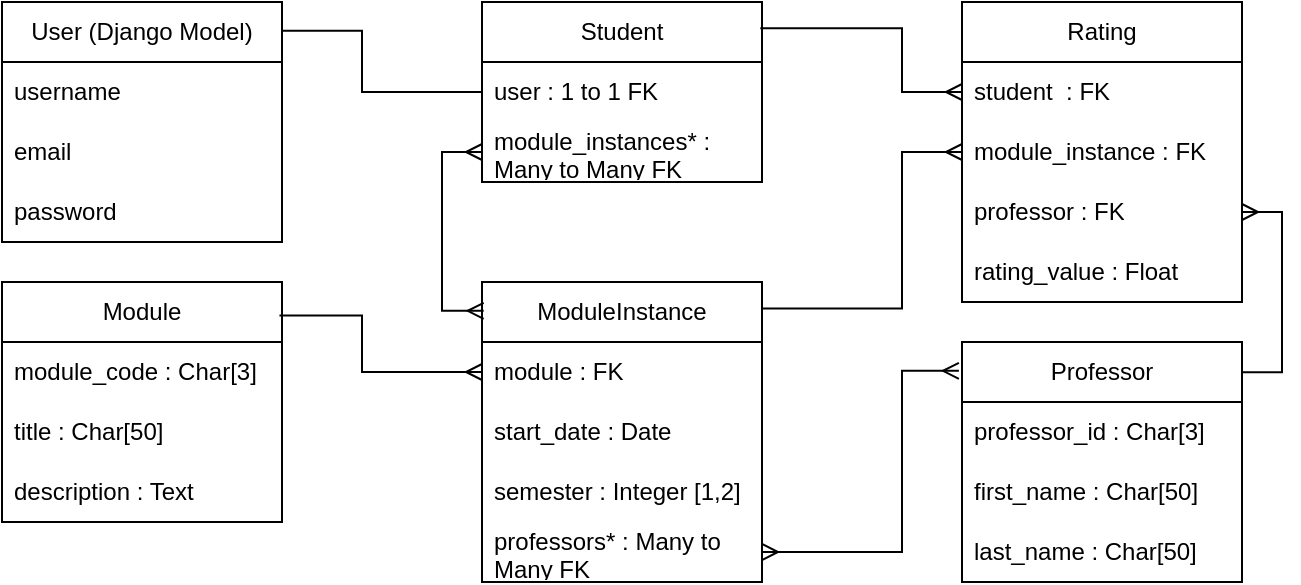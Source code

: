 <mxfile version="23.1.5" type="device">
  <diagram name="Page-1" id="NYXZgj_0qdY8YKb4vurR">
    <mxGraphModel dx="2014" dy="965" grid="1" gridSize="10" guides="1" tooltips="1" connect="1" arrows="1" fold="1" page="1" pageScale="1" pageWidth="827" pageHeight="1169" math="0" shadow="0">
      <root>
        <mxCell id="0" />
        <mxCell id="1" parent="0" />
        <mxCell id="hcTAPh_LfvQdW-KPSle7-1" value="Module" style="swimlane;fontStyle=0;childLayout=stackLayout;horizontal=1;startSize=30;horizontalStack=0;resizeParent=1;resizeParentMax=0;resizeLast=0;collapsible=1;marginBottom=0;whiteSpace=wrap;html=1;" vertex="1" parent="1">
          <mxGeometry x="20" y="180" width="140" height="120" as="geometry" />
        </mxCell>
        <mxCell id="hcTAPh_LfvQdW-KPSle7-2" value="module_code : Char[3]" style="text;strokeColor=none;fillColor=none;align=left;verticalAlign=middle;spacingLeft=4;spacingRight=4;overflow=hidden;points=[[0,0.5],[1,0.5]];portConstraint=eastwest;rotatable=0;whiteSpace=wrap;html=1;" vertex="1" parent="hcTAPh_LfvQdW-KPSle7-1">
          <mxGeometry y="30" width="140" height="30" as="geometry" />
        </mxCell>
        <mxCell id="hcTAPh_LfvQdW-KPSle7-3" value="title : Char[50]" style="text;strokeColor=none;fillColor=none;align=left;verticalAlign=middle;spacingLeft=4;spacingRight=4;overflow=hidden;points=[[0,0.5],[1,0.5]];portConstraint=eastwest;rotatable=0;whiteSpace=wrap;html=1;" vertex="1" parent="hcTAPh_LfvQdW-KPSle7-1">
          <mxGeometry y="60" width="140" height="30" as="geometry" />
        </mxCell>
        <mxCell id="hcTAPh_LfvQdW-KPSle7-4" value="description : Text" style="text;strokeColor=none;fillColor=none;align=left;verticalAlign=middle;spacingLeft=4;spacingRight=4;overflow=hidden;points=[[0,0.5],[1,0.5]];portConstraint=eastwest;rotatable=0;whiteSpace=wrap;html=1;" vertex="1" parent="hcTAPh_LfvQdW-KPSle7-1">
          <mxGeometry y="90" width="140" height="30" as="geometry" />
        </mxCell>
        <mxCell id="hcTAPh_LfvQdW-KPSle7-7" value="ModuleInstance" style="swimlane;fontStyle=0;childLayout=stackLayout;horizontal=1;startSize=30;horizontalStack=0;resizeParent=1;resizeParentMax=0;resizeLast=0;collapsible=1;marginBottom=0;whiteSpace=wrap;html=1;" vertex="1" parent="1">
          <mxGeometry x="260" y="180" width="140" height="150" as="geometry" />
        </mxCell>
        <mxCell id="hcTAPh_LfvQdW-KPSle7-8" value="module : FK" style="text;strokeColor=none;fillColor=none;align=left;verticalAlign=middle;spacingLeft=4;spacingRight=4;overflow=hidden;points=[[0,0.5],[1,0.5]];portConstraint=eastwest;rotatable=0;whiteSpace=wrap;html=1;" vertex="1" parent="hcTAPh_LfvQdW-KPSle7-7">
          <mxGeometry y="30" width="140" height="30" as="geometry" />
        </mxCell>
        <mxCell id="hcTAPh_LfvQdW-KPSle7-9" value="start_date : Date" style="text;strokeColor=none;fillColor=none;align=left;verticalAlign=middle;spacingLeft=4;spacingRight=4;overflow=hidden;points=[[0,0.5],[1,0.5]];portConstraint=eastwest;rotatable=0;whiteSpace=wrap;html=1;" vertex="1" parent="hcTAPh_LfvQdW-KPSle7-7">
          <mxGeometry y="60" width="140" height="30" as="geometry" />
        </mxCell>
        <mxCell id="hcTAPh_LfvQdW-KPSle7-10" value="semester : Integer [1,2]" style="text;strokeColor=none;fillColor=none;align=left;verticalAlign=middle;spacingLeft=4;spacingRight=4;overflow=hidden;points=[[0,0.5],[1,0.5]];portConstraint=eastwest;rotatable=0;whiteSpace=wrap;html=1;" vertex="1" parent="hcTAPh_LfvQdW-KPSle7-7">
          <mxGeometry y="90" width="140" height="30" as="geometry" />
        </mxCell>
        <mxCell id="hcTAPh_LfvQdW-KPSle7-12" value="professors* : Many to Many FK" style="text;strokeColor=none;fillColor=none;align=left;verticalAlign=middle;spacingLeft=4;spacingRight=4;overflow=hidden;points=[[0,0.5],[1,0.5]];portConstraint=eastwest;rotatable=0;whiteSpace=wrap;html=1;" vertex="1" parent="hcTAPh_LfvQdW-KPSle7-7">
          <mxGeometry y="120" width="140" height="30" as="geometry" />
        </mxCell>
        <mxCell id="hcTAPh_LfvQdW-KPSle7-13" value="Professor" style="swimlane;fontStyle=0;childLayout=stackLayout;horizontal=1;startSize=30;horizontalStack=0;resizeParent=1;resizeParentMax=0;resizeLast=0;collapsible=1;marginBottom=0;whiteSpace=wrap;html=1;" vertex="1" parent="1">
          <mxGeometry x="500" y="210" width="140" height="120" as="geometry" />
        </mxCell>
        <mxCell id="hcTAPh_LfvQdW-KPSle7-14" value="professor_id : Char[3]" style="text;strokeColor=none;fillColor=none;align=left;verticalAlign=middle;spacingLeft=4;spacingRight=4;overflow=hidden;points=[[0,0.5],[1,0.5]];portConstraint=eastwest;rotatable=0;whiteSpace=wrap;html=1;" vertex="1" parent="hcTAPh_LfvQdW-KPSle7-13">
          <mxGeometry y="30" width="140" height="30" as="geometry" />
        </mxCell>
        <mxCell id="hcTAPh_LfvQdW-KPSle7-15" value="first_name : Char[50]" style="text;strokeColor=none;fillColor=none;align=left;verticalAlign=middle;spacingLeft=4;spacingRight=4;overflow=hidden;points=[[0,0.5],[1,0.5]];portConstraint=eastwest;rotatable=0;whiteSpace=wrap;html=1;" vertex="1" parent="hcTAPh_LfvQdW-KPSle7-13">
          <mxGeometry y="60" width="140" height="30" as="geometry" />
        </mxCell>
        <mxCell id="hcTAPh_LfvQdW-KPSle7-16" value="last_name : Char[50]" style="text;strokeColor=none;fillColor=none;align=left;verticalAlign=middle;spacingLeft=4;spacingRight=4;overflow=hidden;points=[[0,0.5],[1,0.5]];portConstraint=eastwest;rotatable=0;whiteSpace=wrap;html=1;" vertex="1" parent="hcTAPh_LfvQdW-KPSle7-13">
          <mxGeometry y="90" width="140" height="30" as="geometry" />
        </mxCell>
        <mxCell id="hcTAPh_LfvQdW-KPSle7-17" value="User (Django Model)" style="swimlane;fontStyle=0;childLayout=stackLayout;horizontal=1;startSize=30;horizontalStack=0;resizeParent=1;resizeParentMax=0;resizeLast=0;collapsible=1;marginBottom=0;whiteSpace=wrap;html=1;" vertex="1" parent="1">
          <mxGeometry x="20" y="40" width="140" height="120" as="geometry" />
        </mxCell>
        <mxCell id="hcTAPh_LfvQdW-KPSle7-18" value="username" style="text;strokeColor=none;fillColor=none;align=left;verticalAlign=middle;spacingLeft=4;spacingRight=4;overflow=hidden;points=[[0,0.5],[1,0.5]];portConstraint=eastwest;rotatable=0;whiteSpace=wrap;html=1;" vertex="1" parent="hcTAPh_LfvQdW-KPSle7-17">
          <mxGeometry y="30" width="140" height="30" as="geometry" />
        </mxCell>
        <mxCell id="hcTAPh_LfvQdW-KPSle7-19" value="email" style="text;strokeColor=none;fillColor=none;align=left;verticalAlign=middle;spacingLeft=4;spacingRight=4;overflow=hidden;points=[[0,0.5],[1,0.5]];portConstraint=eastwest;rotatable=0;whiteSpace=wrap;html=1;" vertex="1" parent="hcTAPh_LfvQdW-KPSle7-17">
          <mxGeometry y="60" width="140" height="30" as="geometry" />
        </mxCell>
        <mxCell id="hcTAPh_LfvQdW-KPSle7-20" value="password" style="text;strokeColor=none;fillColor=none;align=left;verticalAlign=middle;spacingLeft=4;spacingRight=4;overflow=hidden;points=[[0,0.5],[1,0.5]];portConstraint=eastwest;rotatable=0;whiteSpace=wrap;html=1;" vertex="1" parent="hcTAPh_LfvQdW-KPSle7-17">
          <mxGeometry y="90" width="140" height="30" as="geometry" />
        </mxCell>
        <mxCell id="hcTAPh_LfvQdW-KPSle7-21" value="Student" style="swimlane;fontStyle=0;childLayout=stackLayout;horizontal=1;startSize=30;horizontalStack=0;resizeParent=1;resizeParentMax=0;resizeLast=0;collapsible=1;marginBottom=0;whiteSpace=wrap;html=1;" vertex="1" parent="1">
          <mxGeometry x="260" y="40" width="140" height="90" as="geometry" />
        </mxCell>
        <mxCell id="hcTAPh_LfvQdW-KPSle7-22" value="user : 1 to 1 FK" style="text;strokeColor=none;fillColor=none;align=left;verticalAlign=middle;spacingLeft=4;spacingRight=4;overflow=hidden;points=[[0,0.5],[1,0.5]];portConstraint=eastwest;rotatable=0;whiteSpace=wrap;html=1;" vertex="1" parent="hcTAPh_LfvQdW-KPSle7-21">
          <mxGeometry y="30" width="140" height="30" as="geometry" />
        </mxCell>
        <mxCell id="hcTAPh_LfvQdW-KPSle7-23" value="module_instances* : Many to Many FK" style="text;strokeColor=none;fillColor=none;align=left;verticalAlign=middle;spacingLeft=4;spacingRight=4;overflow=hidden;points=[[0,0.5],[1,0.5]];portConstraint=eastwest;rotatable=0;whiteSpace=wrap;html=1;" vertex="1" parent="hcTAPh_LfvQdW-KPSle7-21">
          <mxGeometry y="60" width="140" height="30" as="geometry" />
        </mxCell>
        <mxCell id="hcTAPh_LfvQdW-KPSle7-25" value="Rating" style="swimlane;fontStyle=0;childLayout=stackLayout;horizontal=1;startSize=30;horizontalStack=0;resizeParent=1;resizeParentMax=0;resizeLast=0;collapsible=1;marginBottom=0;whiteSpace=wrap;html=1;" vertex="1" parent="1">
          <mxGeometry x="500" y="40" width="140" height="150" as="geometry" />
        </mxCell>
        <mxCell id="hcTAPh_LfvQdW-KPSle7-26" value="student&amp;nbsp; : FK" style="text;strokeColor=none;fillColor=none;align=left;verticalAlign=middle;spacingLeft=4;spacingRight=4;overflow=hidden;points=[[0,0.5],[1,0.5]];portConstraint=eastwest;rotatable=0;whiteSpace=wrap;html=1;" vertex="1" parent="hcTAPh_LfvQdW-KPSle7-25">
          <mxGeometry y="30" width="140" height="30" as="geometry" />
        </mxCell>
        <mxCell id="hcTAPh_LfvQdW-KPSle7-29" value="module_instance : FK" style="text;strokeColor=none;fillColor=none;align=left;verticalAlign=middle;spacingLeft=4;spacingRight=4;overflow=hidden;points=[[0,0.5],[1,0.5]];portConstraint=eastwest;rotatable=0;whiteSpace=wrap;html=1;" vertex="1" parent="hcTAPh_LfvQdW-KPSle7-25">
          <mxGeometry y="60" width="140" height="30" as="geometry" />
        </mxCell>
        <mxCell id="hcTAPh_LfvQdW-KPSle7-27" value="professor : FK" style="text;strokeColor=none;fillColor=none;align=left;verticalAlign=middle;spacingLeft=4;spacingRight=4;overflow=hidden;points=[[0,0.5],[1,0.5]];portConstraint=eastwest;rotatable=0;whiteSpace=wrap;html=1;" vertex="1" parent="hcTAPh_LfvQdW-KPSle7-25">
          <mxGeometry y="90" width="140" height="30" as="geometry" />
        </mxCell>
        <mxCell id="hcTAPh_LfvQdW-KPSle7-28" value="rating_value : Float" style="text;strokeColor=none;fillColor=none;align=left;verticalAlign=middle;spacingLeft=4;spacingRight=4;overflow=hidden;points=[[0,0.5],[1,0.5]];portConstraint=eastwest;rotatable=0;whiteSpace=wrap;html=1;" vertex="1" parent="hcTAPh_LfvQdW-KPSle7-25">
          <mxGeometry y="120" width="140" height="30" as="geometry" />
        </mxCell>
        <mxCell id="hcTAPh_LfvQdW-KPSle7-31" style="edgeStyle=orthogonalEdgeStyle;rounded=0;orthogonalLoop=1;jettySize=auto;html=1;exitX=0;exitY=0.5;exitDx=0;exitDy=0;entryX=1;entryY=0.12;entryDx=0;entryDy=0;entryPerimeter=0;endArrow=none;endFill=0;" edge="1" parent="1" source="hcTAPh_LfvQdW-KPSle7-22" target="hcTAPh_LfvQdW-KPSle7-17">
          <mxGeometry relative="1" as="geometry">
            <Array as="points">
              <mxPoint x="200" y="85" />
              <mxPoint x="200" y="54" />
            </Array>
          </mxGeometry>
        </mxCell>
        <mxCell id="hcTAPh_LfvQdW-KPSle7-32" style="edgeStyle=orthogonalEdgeStyle;rounded=0;orthogonalLoop=1;jettySize=auto;html=1;exitX=1;exitY=0.5;exitDx=0;exitDy=0;entryX=-0.011;entryY=0.12;entryDx=0;entryDy=0;entryPerimeter=0;startArrow=ERmany;startFill=0;endArrow=ERmany;endFill=0;" edge="1" parent="1" source="hcTAPh_LfvQdW-KPSle7-12" target="hcTAPh_LfvQdW-KPSle7-13">
          <mxGeometry relative="1" as="geometry">
            <Array as="points">
              <mxPoint x="470" y="315" />
              <mxPoint x="470" y="224" />
            </Array>
          </mxGeometry>
        </mxCell>
        <mxCell id="hcTAPh_LfvQdW-KPSle7-33" style="edgeStyle=orthogonalEdgeStyle;rounded=0;orthogonalLoop=1;jettySize=auto;html=1;exitX=0;exitY=0.5;exitDx=0;exitDy=0;entryX=0.991;entryY=0.14;entryDx=0;entryDy=0;entryPerimeter=0;endArrow=none;endFill=0;startArrow=ERmany;startFill=0;" edge="1" parent="1" source="hcTAPh_LfvQdW-KPSle7-8" target="hcTAPh_LfvQdW-KPSle7-1">
          <mxGeometry relative="1" as="geometry">
            <Array as="points">
              <mxPoint x="200" y="225" />
              <mxPoint x="200" y="197" />
            </Array>
          </mxGeometry>
        </mxCell>
        <mxCell id="hcTAPh_LfvQdW-KPSle7-34" style="edgeStyle=orthogonalEdgeStyle;rounded=0;orthogonalLoop=1;jettySize=auto;html=1;exitX=0;exitY=0.5;exitDx=0;exitDy=0;entryX=0.006;entryY=0.096;entryDx=0;entryDy=0;entryPerimeter=0;endArrow=ERmany;endFill=0;startArrow=ERmany;startFill=0;" edge="1" parent="1" source="hcTAPh_LfvQdW-KPSle7-23" target="hcTAPh_LfvQdW-KPSle7-7">
          <mxGeometry relative="1" as="geometry" />
        </mxCell>
        <mxCell id="hcTAPh_LfvQdW-KPSle7-35" style="edgeStyle=orthogonalEdgeStyle;rounded=0;orthogonalLoop=1;jettySize=auto;html=1;exitX=0;exitY=0.5;exitDx=0;exitDy=0;entryX=0.994;entryY=0.146;entryDx=0;entryDy=0;entryPerimeter=0;endArrow=none;endFill=0;startArrow=ERmany;startFill=0;" edge="1" parent="1" source="hcTAPh_LfvQdW-KPSle7-26" target="hcTAPh_LfvQdW-KPSle7-21">
          <mxGeometry relative="1" as="geometry">
            <Array as="points">
              <mxPoint x="470" y="85" />
              <mxPoint x="470" y="53" />
            </Array>
          </mxGeometry>
        </mxCell>
        <mxCell id="hcTAPh_LfvQdW-KPSle7-38" style="edgeStyle=orthogonalEdgeStyle;rounded=0;orthogonalLoop=1;jettySize=auto;html=1;exitX=0;exitY=0.5;exitDx=0;exitDy=0;entryX=0.999;entryY=0.088;entryDx=0;entryDy=0;entryPerimeter=0;endArrow=none;endFill=0;startArrow=ERmany;startFill=0;" edge="1" parent="1" source="hcTAPh_LfvQdW-KPSle7-29" target="hcTAPh_LfvQdW-KPSle7-7">
          <mxGeometry relative="1" as="geometry">
            <Array as="points">
              <mxPoint x="470" y="115" />
              <mxPoint x="470" y="193" />
            </Array>
          </mxGeometry>
        </mxCell>
        <mxCell id="hcTAPh_LfvQdW-KPSle7-40" style="edgeStyle=orthogonalEdgeStyle;rounded=0;orthogonalLoop=1;jettySize=auto;html=1;exitX=1;exitY=0.5;exitDx=0;exitDy=0;entryX=1.002;entryY=0.126;entryDx=0;entryDy=0;entryPerimeter=0;endArrow=none;endFill=0;startArrow=ERmany;startFill=0;" edge="1" parent="1" source="hcTAPh_LfvQdW-KPSle7-27" target="hcTAPh_LfvQdW-KPSle7-13">
          <mxGeometry relative="1" as="geometry" />
        </mxCell>
      </root>
    </mxGraphModel>
  </diagram>
</mxfile>
